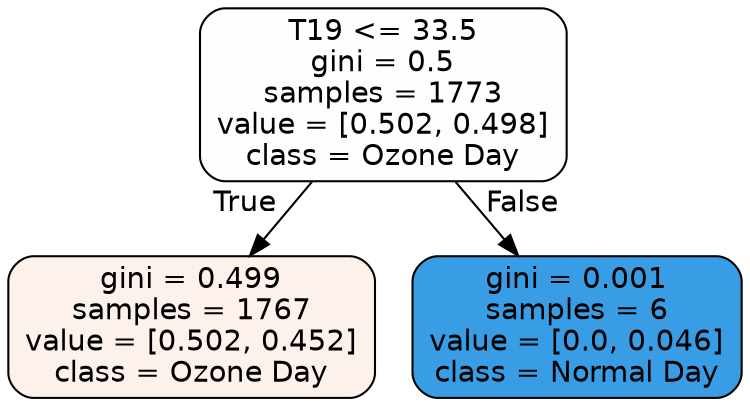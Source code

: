 digraph Tree {
node [shape=box, style="filled, rounded", color="black", fontname=helvetica] ;
edge [fontname=helvetica] ;
0 [label="T19 <= 33.5\ngini = 0.5\nsamples = 1773\nvalue = [0.502, 0.498]\nclass = Ozone Day", fillcolor="#fffefd"] ;
1 [label="gini = 0.499\nsamples = 1767\nvalue = [0.502, 0.452]\nclass = Ozone Day", fillcolor="#fcf2eb"] ;
0 -> 1 [labeldistance=2.5, labelangle=45, headlabel="True"] ;
2 [label="gini = 0.001\nsamples = 6\nvalue = [0.0, 0.046]\nclass = Normal Day", fillcolor="#399de5"] ;
0 -> 2 [labeldistance=2.5, labelangle=-45, headlabel="False"] ;
}